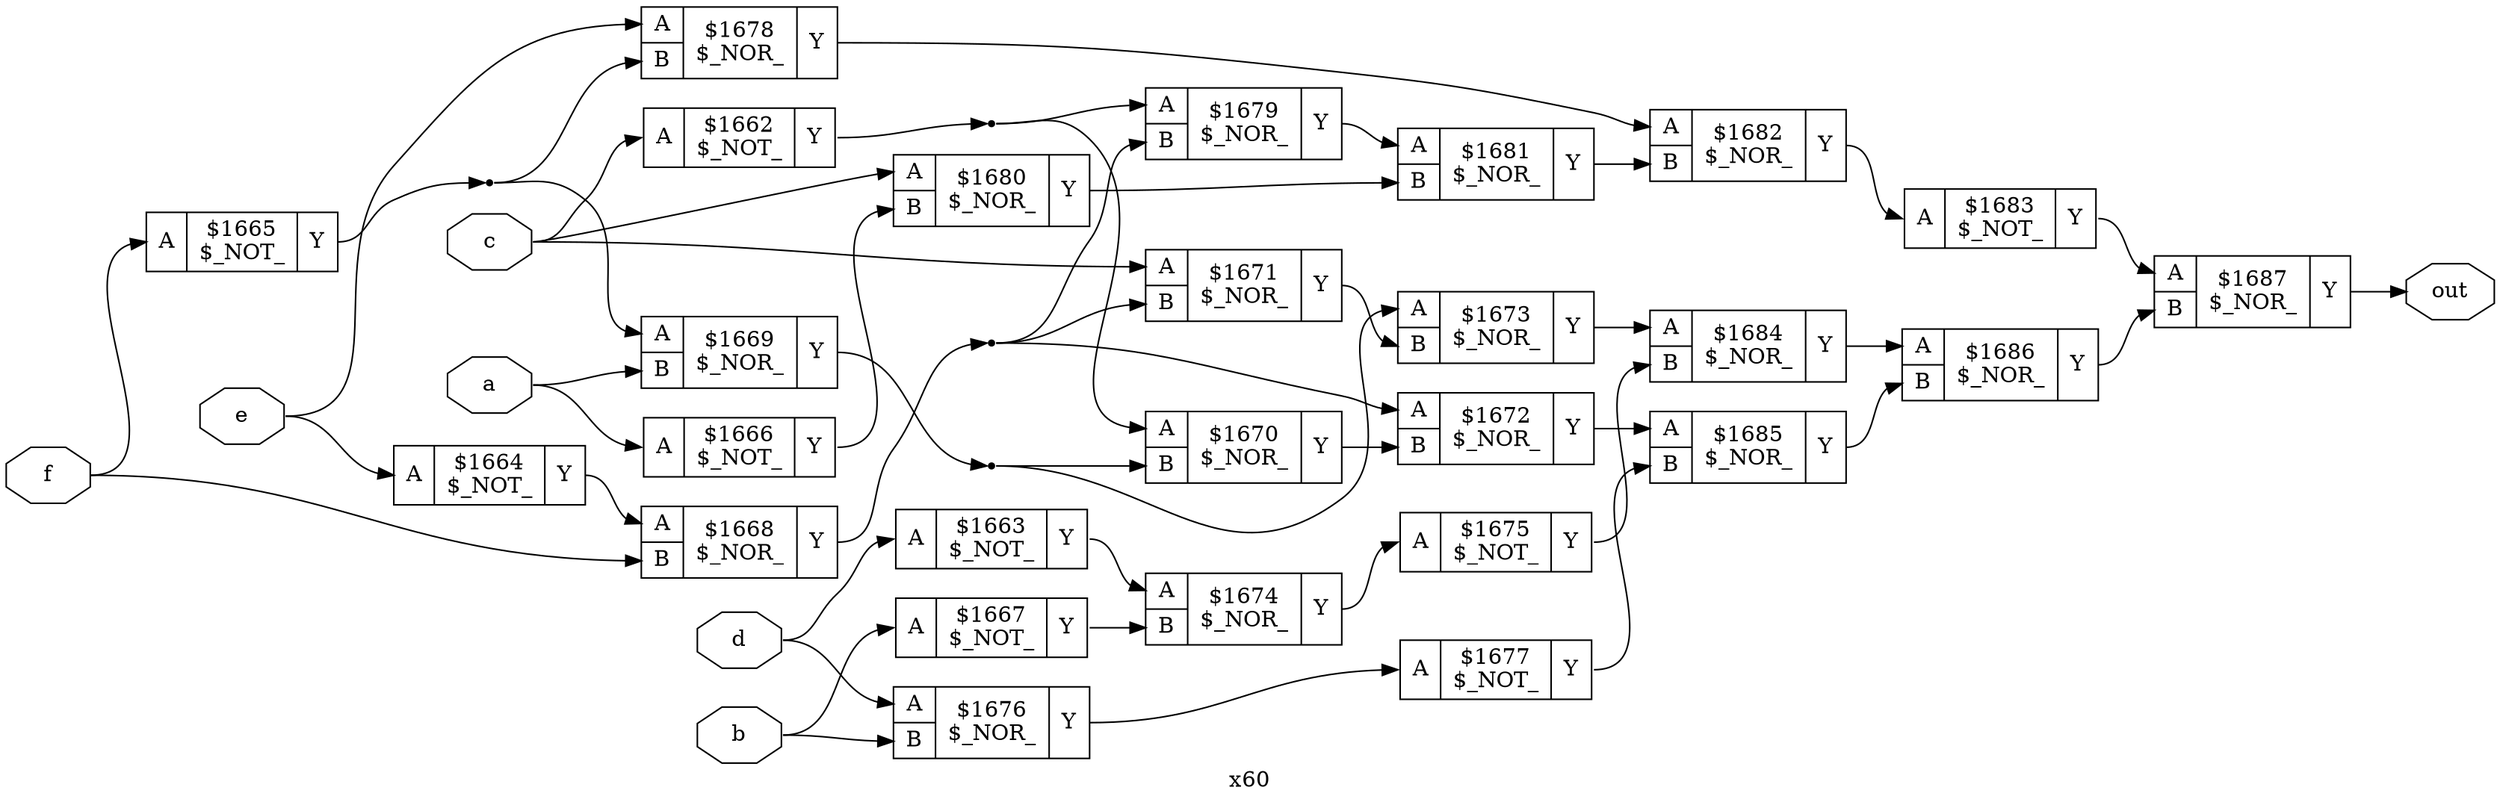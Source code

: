 digraph "x60" {
label="x60";
rankdir="LR";
remincross=true;
n26 [ shape=octagon, label="a", color="black", fontcolor="black" ];
n27 [ shape=octagon, label="b", color="black", fontcolor="black" ];
n28 [ shape=octagon, label="c", color="black", fontcolor="black" ];
n29 [ shape=octagon, label="d", color="black", fontcolor="black" ];
n30 [ shape=octagon, label="e", color="black", fontcolor="black" ];
n31 [ shape=octagon, label="f", color="black", fontcolor="black" ];
n32 [ shape=octagon, label="out", color="black", fontcolor="black" ];
c35 [ shape=record, label="{{<p33> A}|$1662\n$_NOT_|{<p34> Y}}" ];
c36 [ shape=record, label="{{<p33> A}|$1663\n$_NOT_|{<p34> Y}}" ];
c37 [ shape=record, label="{{<p33> A}|$1664\n$_NOT_|{<p34> Y}}" ];
c38 [ shape=record, label="{{<p33> A}|$1665\n$_NOT_|{<p34> Y}}" ];
c39 [ shape=record, label="{{<p33> A}|$1666\n$_NOT_|{<p34> Y}}" ];
c40 [ shape=record, label="{{<p33> A}|$1667\n$_NOT_|{<p34> Y}}" ];
c42 [ shape=record, label="{{<p33> A|<p41> B}|$1668\n$_NOR_|{<p34> Y}}" ];
c43 [ shape=record, label="{{<p33> A|<p41> B}|$1669\n$_NOR_|{<p34> Y}}" ];
c44 [ shape=record, label="{{<p33> A|<p41> B}|$1670\n$_NOR_|{<p34> Y}}" ];
c45 [ shape=record, label="{{<p33> A|<p41> B}|$1671\n$_NOR_|{<p34> Y}}" ];
c46 [ shape=record, label="{{<p33> A|<p41> B}|$1672\n$_NOR_|{<p34> Y}}" ];
c47 [ shape=record, label="{{<p33> A|<p41> B}|$1673\n$_NOR_|{<p34> Y}}" ];
c48 [ shape=record, label="{{<p33> A|<p41> B}|$1674\n$_NOR_|{<p34> Y}}" ];
c49 [ shape=record, label="{{<p33> A}|$1675\n$_NOT_|{<p34> Y}}" ];
c50 [ shape=record, label="{{<p33> A|<p41> B}|$1676\n$_NOR_|{<p34> Y}}" ];
c51 [ shape=record, label="{{<p33> A}|$1677\n$_NOT_|{<p34> Y}}" ];
c52 [ shape=record, label="{{<p33> A|<p41> B}|$1678\n$_NOR_|{<p34> Y}}" ];
c53 [ shape=record, label="{{<p33> A|<p41> B}|$1679\n$_NOR_|{<p34> Y}}" ];
c54 [ shape=record, label="{{<p33> A|<p41> B}|$1680\n$_NOR_|{<p34> Y}}" ];
c55 [ shape=record, label="{{<p33> A|<p41> B}|$1681\n$_NOR_|{<p34> Y}}" ];
c56 [ shape=record, label="{{<p33> A|<p41> B}|$1682\n$_NOR_|{<p34> Y}}" ];
c57 [ shape=record, label="{{<p33> A}|$1683\n$_NOT_|{<p34> Y}}" ];
c58 [ shape=record, label="{{<p33> A|<p41> B}|$1684\n$_NOR_|{<p34> Y}}" ];
c59 [ shape=record, label="{{<p33> A|<p41> B}|$1685\n$_NOR_|{<p34> Y}}" ];
c60 [ shape=record, label="{{<p33> A|<p41> B}|$1686\n$_NOR_|{<p34> Y}}" ];
c61 [ shape=record, label="{{<p33> A|<p41> B}|$1687\n$_NOR_|{<p34> Y}}" ];
c37:p34:e -> c42:p33:w [color="black", label=""];
c47:p34:e -> c58:p33:w [color="black", label=""];
c48:p34:e -> c49:p33:w [color="black", label=""];
c49:p34:e -> c58:p41:w [color="black", label=""];
c50:p34:e -> c51:p33:w [color="black", label=""];
c51:p34:e -> c59:p41:w [color="black", label=""];
c52:p34:e -> c56:p33:w [color="black", label=""];
c53:p34:e -> c55:p33:w [color="black", label=""];
c54:p34:e -> c55:p41:w [color="black", label=""];
c55:p34:e -> c56:p41:w [color="black", label=""];
c56:p34:e -> c57:p33:w [color="black", label=""];
n2 [ shape=point ];
c38:p34:e -> n2:w [color="black", label=""];
n2:e -> c43:p33:w [color="black", label=""];
n2:e -> c52:p41:w [color="black", label=""];
c57:p34:e -> c61:p33:w [color="black", label=""];
c58:p34:e -> c60:p33:w [color="black", label=""];
c59:p34:e -> c60:p41:w [color="black", label=""];
c60:p34:e -> c61:p41:w [color="black", label=""];
n24 [ shape=point ];
c35:p34:e -> n24:w [color="black", label=""];
n24:e -> c44:p33:w [color="black", label=""];
n24:e -> c53:p33:w [color="black", label=""];
c36:p34:e -> c48:p33:w [color="black", label=""];
n26:e -> c39:p33:w [color="black", label=""];
n26:e -> c43:p41:w [color="black", label=""];
n27:e -> c40:p33:w [color="black", label=""];
n27:e -> c50:p41:w [color="black", label=""];
n28:e -> c35:p33:w [color="black", label=""];
n28:e -> c45:p33:w [color="black", label=""];
n28:e -> c54:p33:w [color="black", label=""];
n29:e -> c36:p33:w [color="black", label=""];
n29:e -> c50:p33:w [color="black", label=""];
c39:p34:e -> c54:p41:w [color="black", label=""];
n30:e -> c37:p33:w [color="black", label=""];
n30:e -> c52:p33:w [color="black", label=""];
n31:e -> c38:p33:w [color="black", label=""];
n31:e -> c42:p41:w [color="black", label=""];
c61:p34:e -> n32:w [color="black", label=""];
c40:p34:e -> c48:p41:w [color="black", label=""];
n5 [ shape=point ];
c42:p34:e -> n5:w [color="black", label=""];
n5:e -> c45:p41:w [color="black", label=""];
n5:e -> c46:p33:w [color="black", label=""];
n5:e -> c53:p41:w [color="black", label=""];
n6 [ shape=point ];
c43:p34:e -> n6:w [color="black", label=""];
n6:e -> c44:p41:w [color="black", label=""];
n6:e -> c47:p33:w [color="black", label=""];
c44:p34:e -> c46:p41:w [color="black", label=""];
c45:p34:e -> c47:p41:w [color="black", label=""];
c46:p34:e -> c59:p33:w [color="black", label=""];
}
